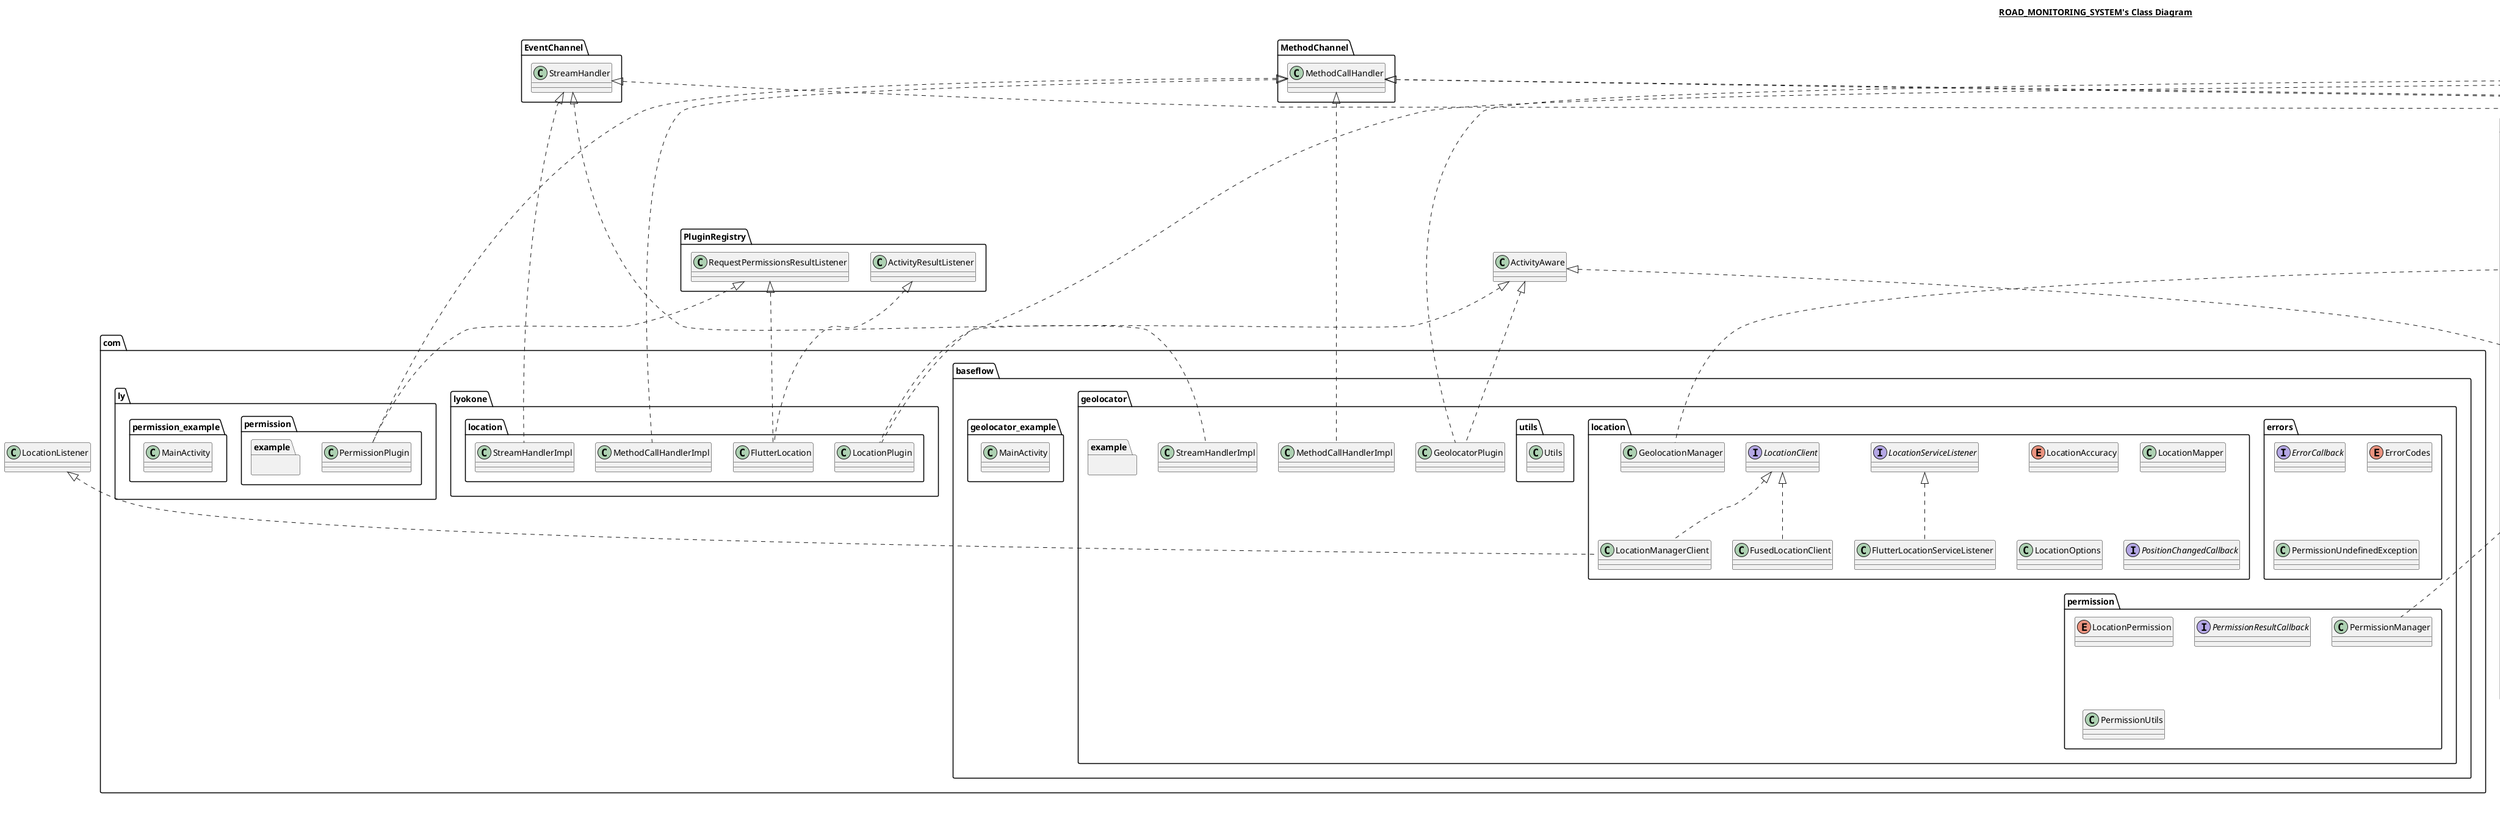 @startuml

title __ROAD_MONITORING_SYSTEM's Class Diagram__\n

  namespace com.baseflow.geolocator {
    class com.baseflow.geolocator.GeolocatorPlugin {
    }
  }
  

  namespace com.baseflow.geolocator {
    class com.baseflow.geolocator.MethodCallHandlerImpl {
    }
  }
  

  namespace com.baseflow.geolocator {
    class com.baseflow.geolocator.StreamHandlerImpl {
    }
  }
  

  namespace com.baseflow.geolocator {
    namespace errors {
      interface com.baseflow.geolocator.errors.ErrorCallback {
      }
    }
  }
  

  namespace com.baseflow.geolocator {
    namespace errors {
      enum ErrorCodes {
      }
    }
  }
  

  namespace com.baseflow.geolocator {
    namespace errors {
      class com.baseflow.geolocator.errors.PermissionUndefinedException {
      }
    }
  }
  

  namespace com.baseflow.geolocator {
    namespace location {
      class com.baseflow.geolocator.location.FlutterLocationServiceListener {
      }
    }
  }
  

  namespace com.baseflow.geolocator {
    namespace location {
      class com.baseflow.geolocator.location.FusedLocationClient {
      }
    }
  }
  

  namespace com.baseflow.geolocator {
    namespace location {
      class com.baseflow.geolocator.location.GeolocationManager {
      }
    }
  }
  

  namespace com.baseflow.geolocator {
    namespace location {
      enum LocationAccuracy {
      }
    }
  }
  

  namespace com.baseflow.geolocator {
    namespace location {
      interface com.baseflow.geolocator.location.LocationClient {
      }
    }
  }
  

  namespace com.baseflow.geolocator {
    namespace location {
      class com.baseflow.geolocator.location.LocationManagerClient {
      }
    }
  }
  

  namespace com.baseflow.geolocator {
    namespace location {
      class com.baseflow.geolocator.location.LocationMapper {
      }
    }
  }
  

  namespace com.baseflow.geolocator {
    namespace location {
      class com.baseflow.geolocator.location.LocationOptions {
      }
    }
  }
  

  namespace com.baseflow.geolocator {
    namespace location {
      interface com.baseflow.geolocator.location.LocationServiceListener {
      }
    }
  }
  

  namespace com.baseflow.geolocator {
    namespace location {
      interface com.baseflow.geolocator.location.PositionChangedCallback {
      }
    }
  }
  

  namespace com.baseflow.geolocator {
    namespace permission {
      enum LocationPermission {
      }
    }
  }
  

  namespace com.baseflow.geolocator {
    namespace permission {
      class com.baseflow.geolocator.permission.PermissionManager {
      }
    }
  }
  

  namespace com.baseflow.geolocator {
    namespace permission {
      interface com.baseflow.geolocator.permission.PermissionResultCallback {
      }
    }
  }
  

  namespace com.baseflow.geolocator {
    namespace permission {
      class com.baseflow.geolocator.permission.PermissionUtils {
      }
    }
  }
  

  namespace com.baseflow.geolocator {
    namespace utils {
      class com.baseflow.geolocator.utils.Utils {
      }
    }
  }
  

  namespace com.baseflow.geolocator {
    namespace example {
      class com.baseflow.geolocator_example.MainActivity {
      }
    }
  }
  

  namespace com.ly.permission {
    class com.ly.permission.PermissionPlugin {
    }
  }
  

  namespace com.ly.permission {
    namespace example {
      class com.ly.permission_example.MainActivity {
      }
    }
  }
  

  namespace com.lyokone.location {
    class com.lyokone.location.FlutterLocation {
    }
  }
  

  namespace com.lyokone.location {
    class com.lyokone.location.LocationPlugin {
    }
  }
  

  namespace com.lyokone.location {
    class com.lyokone.location.MethodCallHandlerImpl {
    }
  }
  

  namespace com.lyokone.location {
    class com.lyokone.location.StreamHandlerImpl {
    }
  }
  

  namespace io.flutter.plugins.pathprovider {
    class io.flutter.plugins.pathprovider.EmbeddingV1ActivityTest {
    }
  }
  

  namespace io.flutter.plugins.pathprovider {
    class io.flutter.plugins.pathprovider.MainActivityTest {
    }
  }
  

  namespace io.flutter.plugins.pathprovider {
    class io.flutter.plugins.pathprovider.PathProviderPlugin {
    }
  }
  

  namespace io.flutter.plugins.pathprovider {
    class io.flutter.plugins.pathprovider.StorageDirectoryMapper {
    }
  }
  

  namespace io.flutter.plugins.pathprovider {
    class io.flutter.plugins.pathprovider.StorageDirectoryMapperTest {
    }
  }
  

  namespace io.flutter.plugins.pathprovider {
    namespace xample {
      class io.flutter.plugins.pathproviderexample.EmbeddingV1Activity {
      }
    }
  }
  

  namespace io.flutter.plugins.sensors {
    class io.flutter.plugins.sensors.SensorsPlugin {
    }
  }
  

  namespace io.flutter.plugins.sensors {
    class io.flutter.plugins.sensors.StreamHandlerImpl {
    }
  }
  

  namespace io.flutter.plugins.sensors {
    namespace xample {
      class io.flutter.plugins.sensorsexample.EmbeddingV1Activity {
      }
    }
  }
  

  namespace io.flutter.plugins.sensors {
    namespace xample {
      class io.flutter.plugins.sensorsexample.EmbeddingV1ActivityTest {
      }
    }
  }
  

  namespace io.flutter.plugins.sensors {
    namespace xample {
      class io.flutter.plugins.sensorsexample.FlutterActivityTest {
      }
    }
  }
  

  namespace io.flutter.plugins.urllauncher {
    class io.flutter.plugins.urllauncher.MethodCallHandlerImpl {
    }
  }
  

  namespace io.flutter.plugins.urllauncher {
    class io.flutter.plugins.urllauncher.MethodCallHandlerImplTest {
    }
  }
  

  namespace io.flutter.plugins.urllauncher {
    class io.flutter.plugins.urllauncher.UrlLauncher {
    }
  }
  

  namespace io.flutter.plugins.urllauncher {
    class io.flutter.plugins.urllauncher.UrlLauncherPlugin {
    }
  }
  

  namespace io.flutter.plugins.urllauncher {
    class io.flutter.plugins.urllauncher.WebViewActivity {
    }
  }
  

  namespace io.flutter.plugins.urllauncher {
    namespace xample {
      class io.flutter.plugins.urllauncherexample.EmbeddingV1Activity {
      }
    }
  }
  

  namespace io.flutter.plugins.urllauncher {
    namespace xample {
      class io.flutter.plugins.urllauncherexample.EmbeddingV1ActivityTest {
      }
    }
  }
  

  namespace io.flutter.plugins.urllauncher {
    namespace xample {
      class io.flutter.plugins.urllauncherexample.FlutterActivityTest {
      }
    }
  }
  

  namespace io.flutter.plugins.urllauncher {
    namespace xample {
      class io.flutter.plugins.urllauncherexample.MainActivityTest {
      }
    }
  }
  

  com.baseflow.geolocator.GeolocatorPlugin .up.|> ActivityAware
  com.baseflow.geolocator.GeolocatorPlugin .up.|> FlutterPlugin
  com.baseflow.geolocator.MethodCallHandlerImpl .up.|> MethodChannel.MethodCallHandler
  com.baseflow.geolocator.StreamHandlerImpl .up.|> EventChannel.StreamHandler
  com.baseflow.geolocator.location.FlutterLocationServiceListener .up.|> LocationServiceListener
  com.baseflow.geolocator.location.FusedLocationClient .up.|> LocationClient
  com.baseflow.geolocator.location.GeolocationManager .up.|> io.flutter.plugin.common.PluginRegistry.ActivityResultListener
  com.baseflow.geolocator.location.LocationManagerClient .up.|> LocationClient
  com.baseflow.geolocator.location.LocationManagerClient .up.|> LocationListener
  com.baseflow.geolocator.permission.PermissionManager .up.|> io.flutter.plugin.common.PluginRegistry.RequestPermissionsResultListener
  com.ly.permission.PermissionPlugin .up.|> MethodCallHandler
  com.ly.permission.PermissionPlugin .up.|> PluginRegistry.RequestPermissionsResultListener
  com.lyokone.location.FlutterLocation .up.|> PluginRegistry.ActivityResultListener
  com.lyokone.location.FlutterLocation .up.|> PluginRegistry.RequestPermissionsResultListener
  com.lyokone.location.LocationPlugin .up.|> ActivityAware
  com.lyokone.location.LocationPlugin .up.|> FlutterPlugin
  com.lyokone.location.MethodCallHandlerImpl .up.|> MethodCallHandler
  com.lyokone.location.StreamHandlerImpl .up.|> StreamHandler
  io.flutter.plugins.pathprovider.PathProviderPlugin .up.|> FlutterPlugin
  io.flutter.plugins.pathprovider.PathProviderPlugin .up.|> MethodCallHandler
  io.flutter.plugins.sensors.SensorsPlugin .up.|> FlutterPlugin
  io.flutter.plugins.sensors.StreamHandlerImpl .up.|> EventChannel.StreamHandler
  io.flutter.plugins.urllauncher.MethodCallHandlerImpl .up.|> MethodCallHandler
  io.flutter.plugins.urllauncher.UrlLauncherPlugin .up.|> ActivityAware
  io.flutter.plugins.urllauncher.UrlLauncherPlugin .up.|> FlutterPlugin


right footer


PlantUML diagram generated by SketchIt! (https://bitbucket.org/pmesmeur/sketch.it)
For more information about this tool, please contact philippe.mesmeur@gmail.com
endfooter

@enduml
